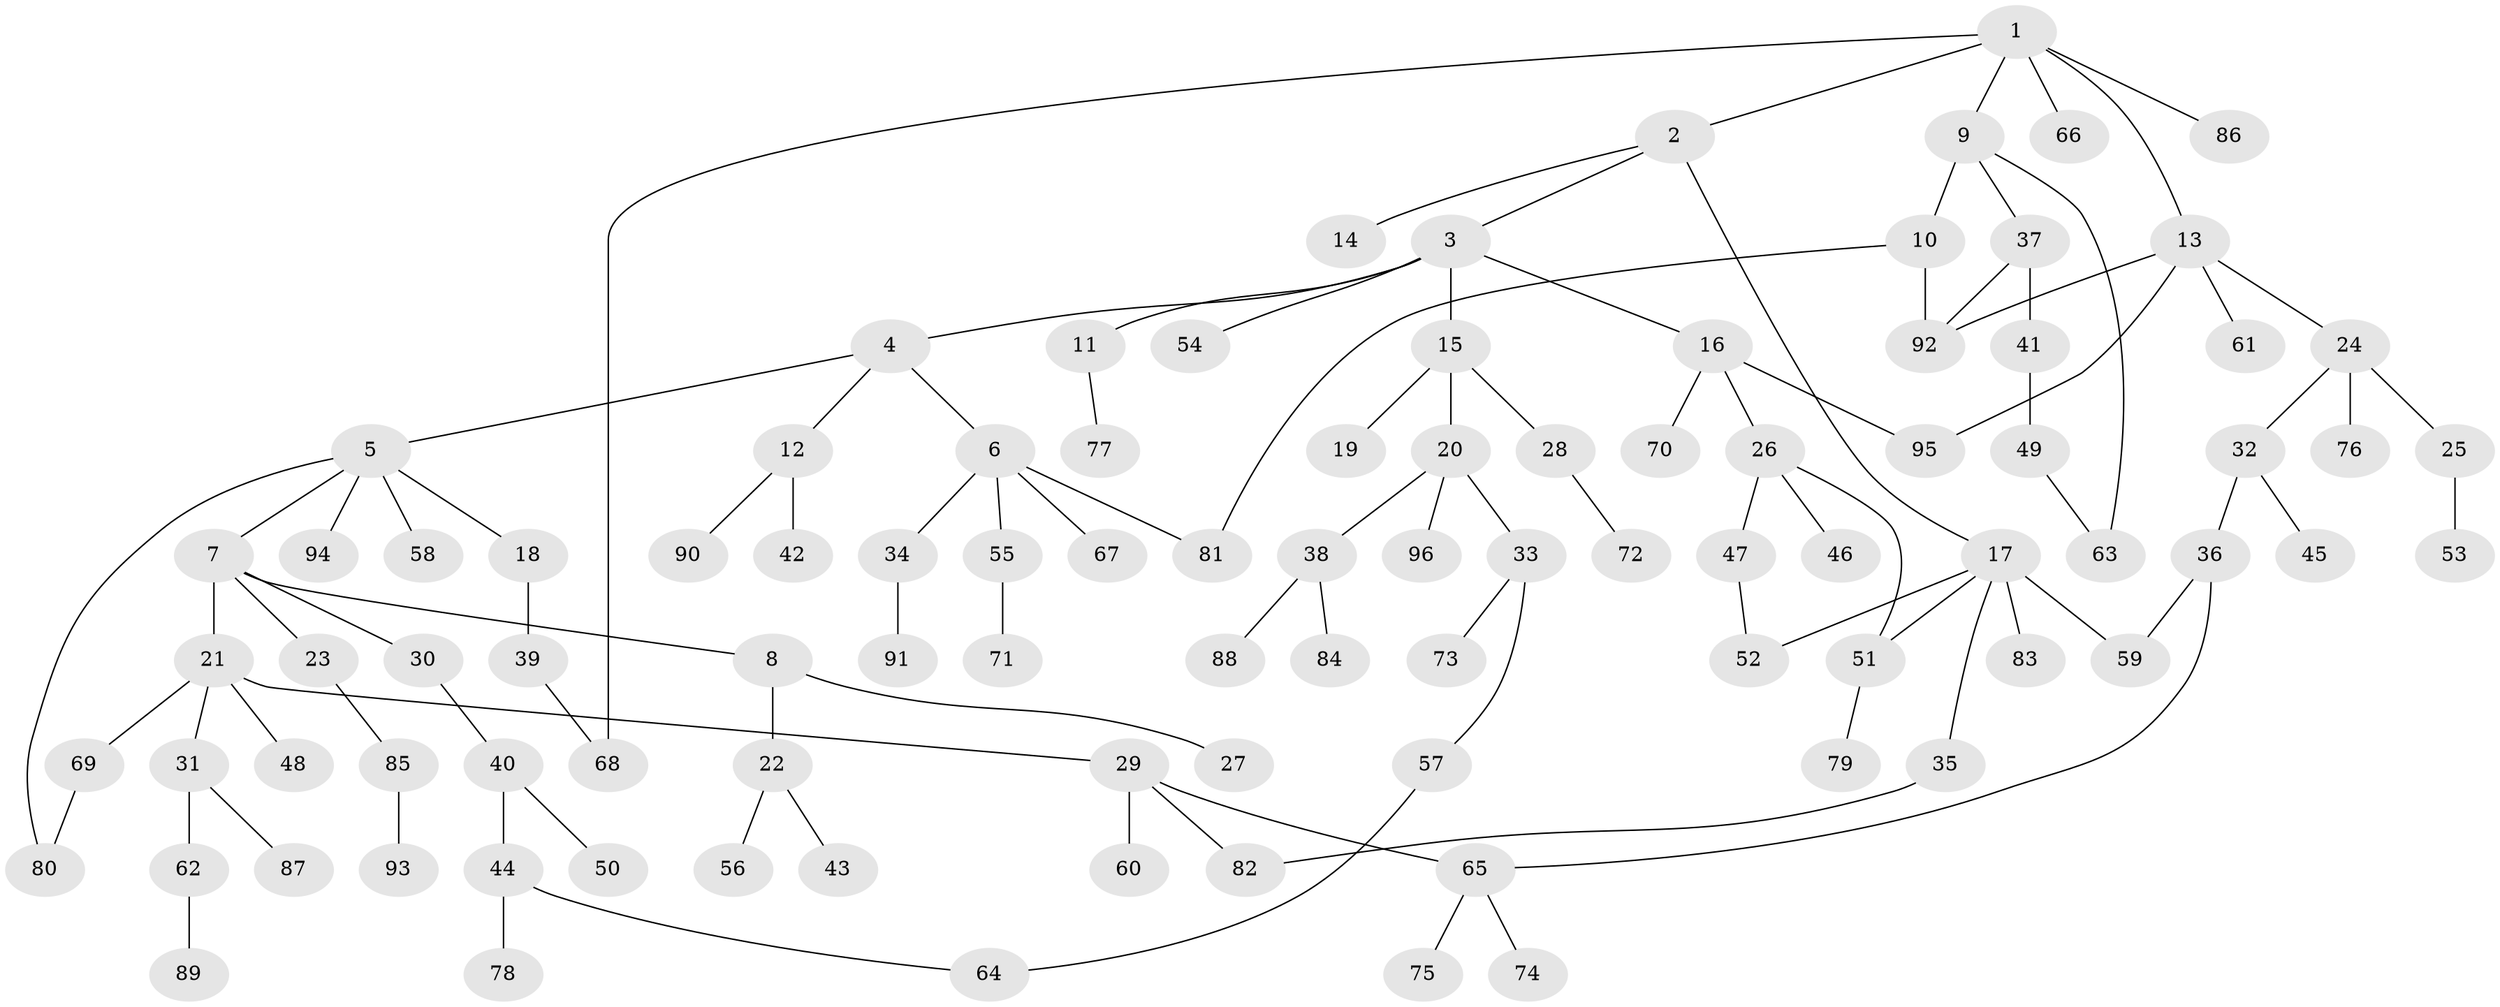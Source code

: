 // coarse degree distribution, {4: 0.2413793103448276, 3: 0.1724137931034483, 5: 0.034482758620689655, 2: 0.3448275862068966, 1: 0.20689655172413793}
// Generated by graph-tools (version 1.1) at 2025/49/03/04/25 22:49:09]
// undirected, 96 vertices, 108 edges
graph export_dot {
  node [color=gray90,style=filled];
  1;
  2;
  3;
  4;
  5;
  6;
  7;
  8;
  9;
  10;
  11;
  12;
  13;
  14;
  15;
  16;
  17;
  18;
  19;
  20;
  21;
  22;
  23;
  24;
  25;
  26;
  27;
  28;
  29;
  30;
  31;
  32;
  33;
  34;
  35;
  36;
  37;
  38;
  39;
  40;
  41;
  42;
  43;
  44;
  45;
  46;
  47;
  48;
  49;
  50;
  51;
  52;
  53;
  54;
  55;
  56;
  57;
  58;
  59;
  60;
  61;
  62;
  63;
  64;
  65;
  66;
  67;
  68;
  69;
  70;
  71;
  72;
  73;
  74;
  75;
  76;
  77;
  78;
  79;
  80;
  81;
  82;
  83;
  84;
  85;
  86;
  87;
  88;
  89;
  90;
  91;
  92;
  93;
  94;
  95;
  96;
  1 -- 2;
  1 -- 9;
  1 -- 13;
  1 -- 66;
  1 -- 68;
  1 -- 86;
  2 -- 3;
  2 -- 14;
  2 -- 17;
  3 -- 4;
  3 -- 11;
  3 -- 15;
  3 -- 16;
  3 -- 54;
  4 -- 5;
  4 -- 6;
  4 -- 12;
  5 -- 7;
  5 -- 18;
  5 -- 58;
  5 -- 80;
  5 -- 94;
  6 -- 34;
  6 -- 55;
  6 -- 67;
  6 -- 81;
  7 -- 8;
  7 -- 21;
  7 -- 23;
  7 -- 30;
  8 -- 22;
  8 -- 27;
  9 -- 10;
  9 -- 37;
  9 -- 63;
  10 -- 81;
  10 -- 92;
  11 -- 77;
  12 -- 42;
  12 -- 90;
  13 -- 24;
  13 -- 61;
  13 -- 95;
  13 -- 92;
  15 -- 19;
  15 -- 20;
  15 -- 28;
  16 -- 26;
  16 -- 70;
  16 -- 95;
  17 -- 35;
  17 -- 51;
  17 -- 83;
  17 -- 59;
  17 -- 52;
  18 -- 39;
  20 -- 33;
  20 -- 38;
  20 -- 96;
  21 -- 29;
  21 -- 31;
  21 -- 48;
  21 -- 69;
  22 -- 43;
  22 -- 56;
  23 -- 85;
  24 -- 25;
  24 -- 32;
  24 -- 76;
  25 -- 53;
  26 -- 46;
  26 -- 47;
  26 -- 51;
  28 -- 72;
  29 -- 60;
  29 -- 65;
  29 -- 82;
  30 -- 40;
  31 -- 62;
  31 -- 87;
  32 -- 36;
  32 -- 45;
  33 -- 57;
  33 -- 73;
  34 -- 91;
  35 -- 82;
  36 -- 59;
  36 -- 65;
  37 -- 41;
  37 -- 92;
  38 -- 84;
  38 -- 88;
  39 -- 68;
  40 -- 44;
  40 -- 50;
  41 -- 49;
  44 -- 78;
  44 -- 64;
  47 -- 52;
  49 -- 63;
  51 -- 79;
  55 -- 71;
  57 -- 64;
  62 -- 89;
  65 -- 74;
  65 -- 75;
  69 -- 80;
  85 -- 93;
}
